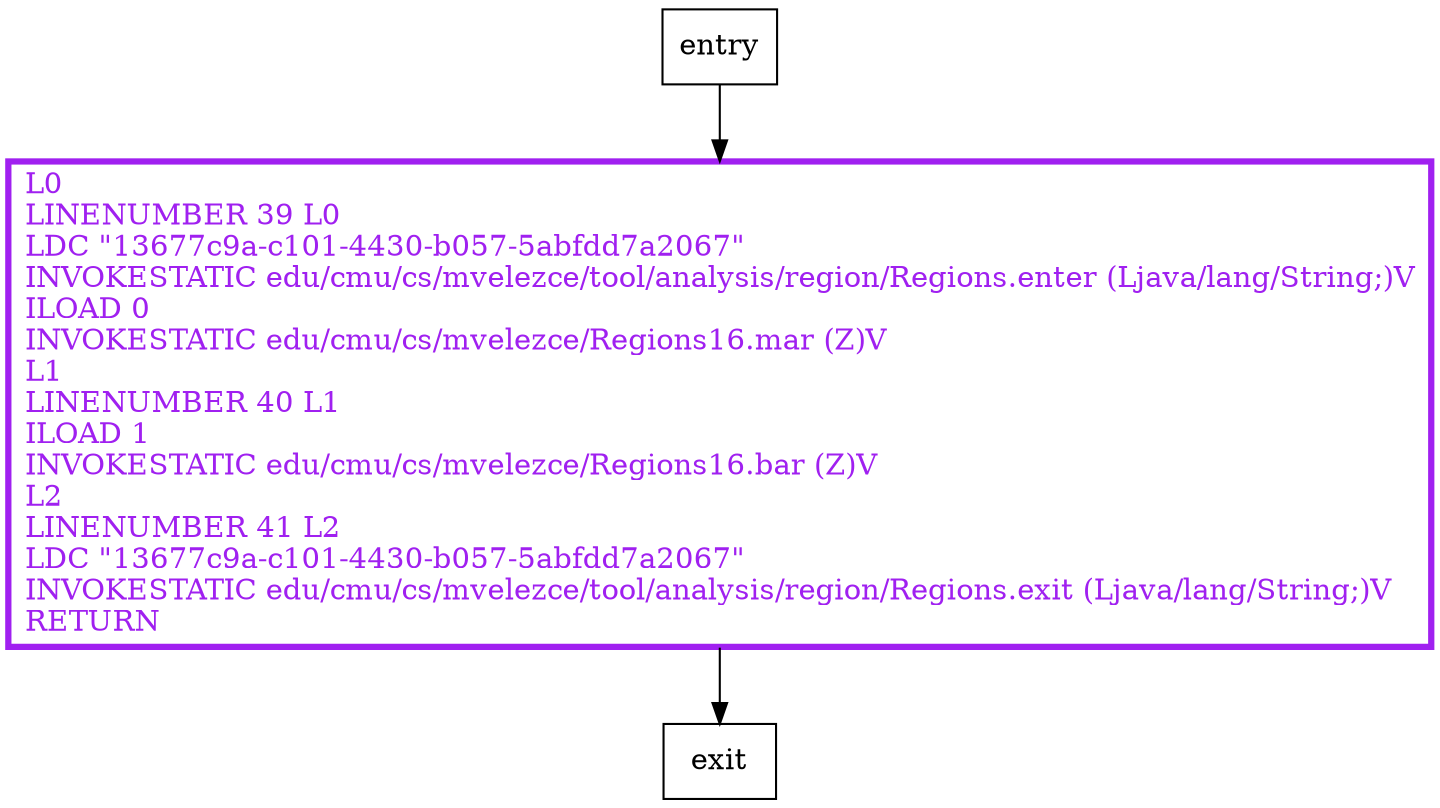 digraph foo {
node [shape=record];
505567264 [label="L0\lLINENUMBER 39 L0\lLDC \"13677c9a-c101-4430-b057-5abfdd7a2067\"\lINVOKESTATIC edu/cmu/cs/mvelezce/tool/analysis/region/Regions.enter (Ljava/lang/String;)V\lILOAD 0\lINVOKESTATIC edu/cmu/cs/mvelezce/Regions16.mar (Z)V\lL1\lLINENUMBER 40 L1\lILOAD 1\lINVOKESTATIC edu/cmu/cs/mvelezce/Regions16.bar (Z)V\lL2\lLINENUMBER 41 L2\lLDC \"13677c9a-c101-4430-b057-5abfdd7a2067\"\lINVOKESTATIC edu/cmu/cs/mvelezce/tool/analysis/region/Regions.exit (Ljava/lang/String;)V\lRETURN\l"];
entry;
exit;
entry -> 505567264;
505567264 -> exit;
505567264[fontcolor="purple", penwidth=3, color="purple"];
}
